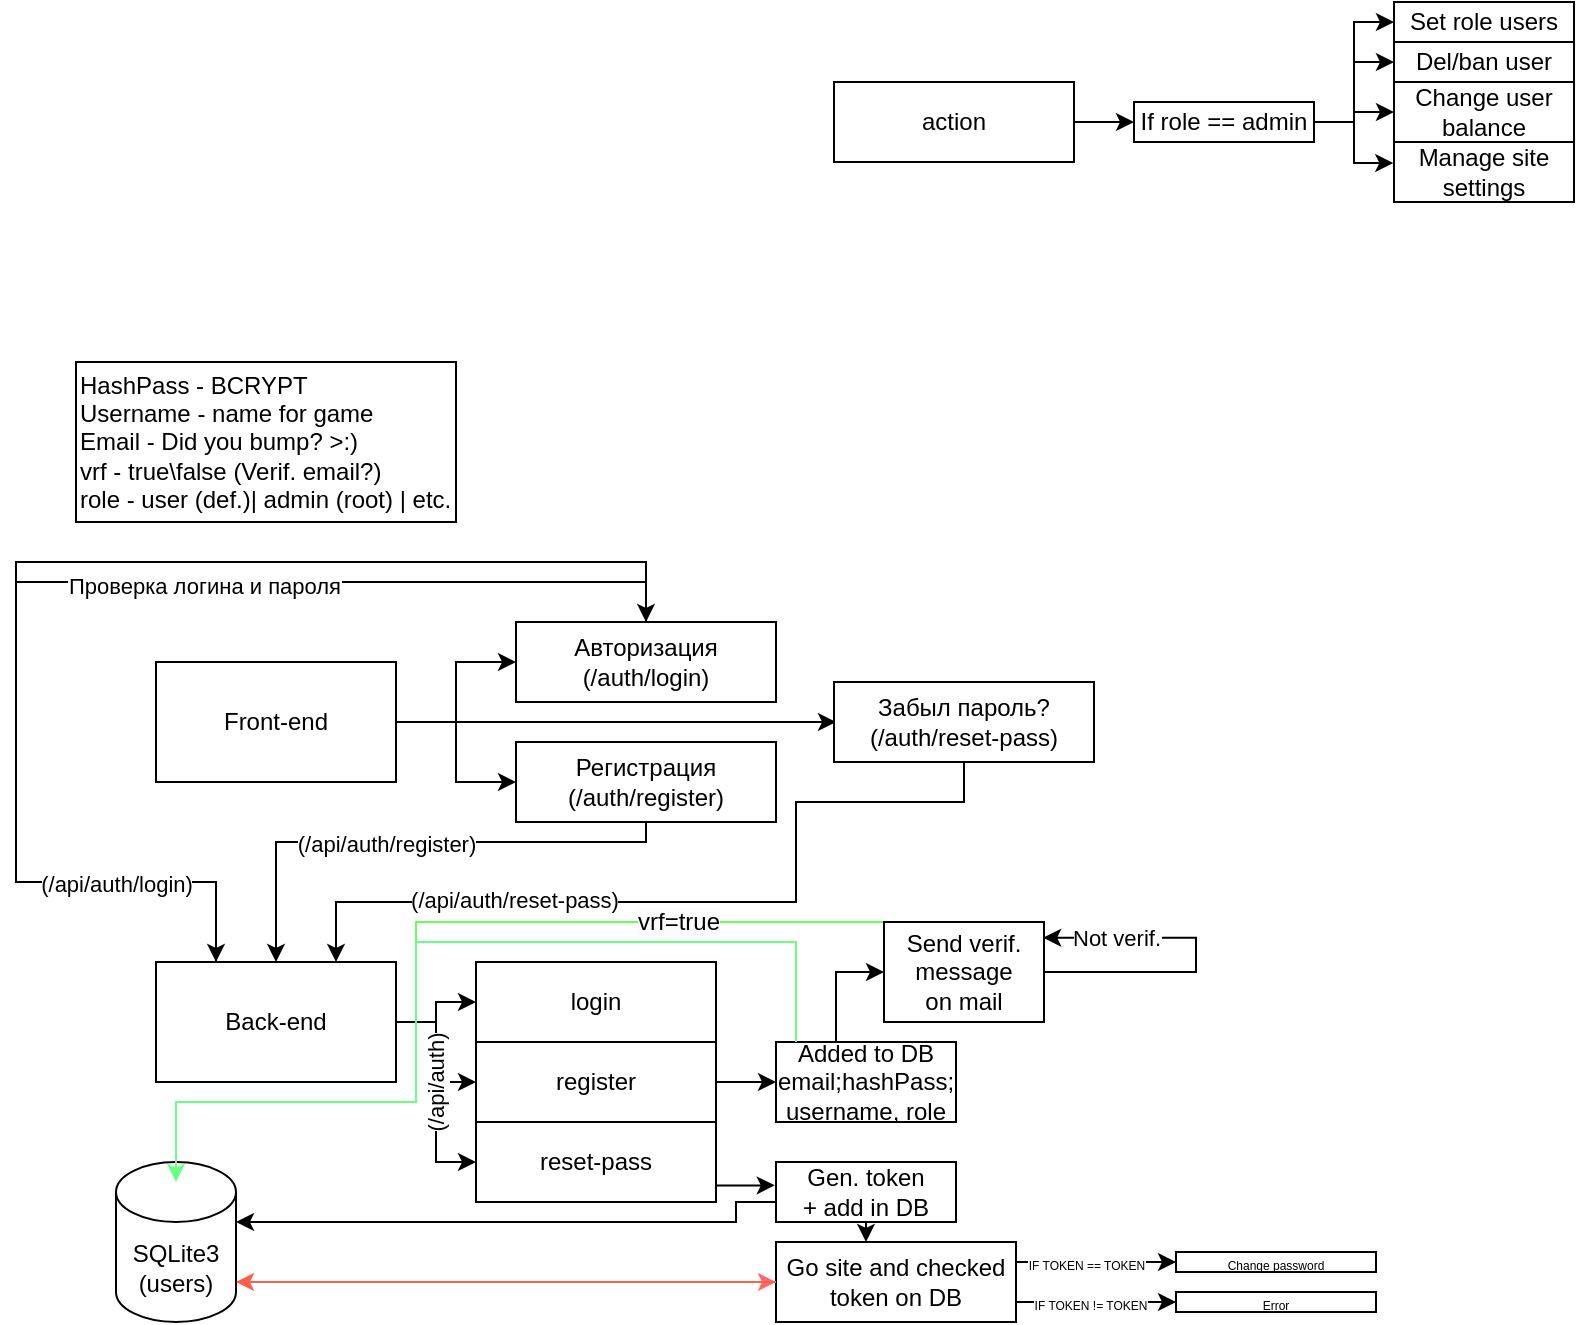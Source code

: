 <mxfile version="24.6.4" type="github">
  <diagram name="Страница — 1" id="8eESxOu7hLOQK-tdgarP">
    <mxGraphModel dx="1661" dy="1595" grid="1" gridSize="10" guides="1" tooltips="1" connect="1" arrows="1" fold="1" page="1" pageScale="1" pageWidth="827" pageHeight="1169" math="0" shadow="0">
      <root>
        <mxCell id="0" />
        <mxCell id="1" parent="0" />
        <mxCell id="52vB7tdRhUiKfaQ_fueK-5" style="edgeStyle=orthogonalEdgeStyle;rounded=0;orthogonalLoop=1;jettySize=auto;html=1;entryX=0;entryY=0.5;entryDx=0;entryDy=0;" parent="1" source="52vB7tdRhUiKfaQ_fueK-1" target="52vB7tdRhUiKfaQ_fueK-4" edge="1">
          <mxGeometry relative="1" as="geometry" />
        </mxCell>
        <mxCell id="52vB7tdRhUiKfaQ_fueK-65" style="edgeStyle=orthogonalEdgeStyle;rounded=0;orthogonalLoop=1;jettySize=auto;html=1;" parent="1" source="52vB7tdRhUiKfaQ_fueK-1" edge="1">
          <mxGeometry relative="1" as="geometry">
            <mxPoint x="390" y="100.0" as="targetPoint" />
          </mxGeometry>
        </mxCell>
        <mxCell id="52vB7tdRhUiKfaQ_fueK-1" value="Front-end" style="rounded=0;whiteSpace=wrap;html=1;" parent="1" vertex="1">
          <mxGeometry x="50" y="70" width="120" height="60" as="geometry" />
        </mxCell>
        <mxCell id="52vB7tdRhUiKfaQ_fueK-18" style="edgeStyle=orthogonalEdgeStyle;rounded=0;orthogonalLoop=1;jettySize=auto;html=1;entryX=0;entryY=0.5;entryDx=0;entryDy=0;" parent="1" source="52vB7tdRhUiKfaQ_fueK-2" target="52vB7tdRhUiKfaQ_fueK-12" edge="1">
          <mxGeometry relative="1" as="geometry" />
        </mxCell>
        <mxCell id="52vB7tdRhUiKfaQ_fueK-19" style="edgeStyle=orthogonalEdgeStyle;rounded=0;orthogonalLoop=1;jettySize=auto;html=1;exitX=1;exitY=0.5;exitDx=0;exitDy=0;entryX=0;entryY=0.5;entryDx=0;entryDy=0;" parent="1" source="52vB7tdRhUiKfaQ_fueK-2" target="52vB7tdRhUiKfaQ_fueK-13" edge="1">
          <mxGeometry relative="1" as="geometry" />
        </mxCell>
        <mxCell id="52vB7tdRhUiKfaQ_fueK-21" style="edgeStyle=orthogonalEdgeStyle;rounded=0;orthogonalLoop=1;jettySize=auto;html=1;entryX=0;entryY=0.5;entryDx=0;entryDy=0;" parent="1" source="52vB7tdRhUiKfaQ_fueK-2" target="52vB7tdRhUiKfaQ_fueK-15" edge="1">
          <mxGeometry relative="1" as="geometry" />
        </mxCell>
        <mxCell id="XfP9_WIoqqDQPETlIwNo-1" value="(/api/auth)" style="edgeLabel;html=1;align=center;verticalAlign=middle;resizable=0;points=[];rotation=-90;" vertex="1" connectable="0" parent="52vB7tdRhUiKfaQ_fueK-21">
          <mxGeometry x="-0.213" relative="1" as="geometry">
            <mxPoint y="7" as="offset" />
          </mxGeometry>
        </mxCell>
        <mxCell id="52vB7tdRhUiKfaQ_fueK-2" value="Back-end" style="rounded=0;whiteSpace=wrap;html=1;" parent="1" vertex="1">
          <mxGeometry x="50" y="220" width="120" height="60" as="geometry" />
        </mxCell>
        <mxCell id="52vB7tdRhUiKfaQ_fueK-30" style="edgeStyle=orthogonalEdgeStyle;rounded=0;orthogonalLoop=1;jettySize=auto;html=1;entryX=0.5;entryY=0;entryDx=0;entryDy=0;" parent="1" source="52vB7tdRhUiKfaQ_fueK-4" target="52vB7tdRhUiKfaQ_fueK-2" edge="1">
          <mxGeometry relative="1" as="geometry">
            <Array as="points">
              <mxPoint x="295" y="160" />
              <mxPoint x="110" y="160" />
            </Array>
          </mxGeometry>
        </mxCell>
        <mxCell id="52vB7tdRhUiKfaQ_fueK-31" value="(/api/auth/register)" style="edgeLabel;html=1;align=center;verticalAlign=middle;resizable=0;points=[];" parent="52vB7tdRhUiKfaQ_fueK-30" vertex="1" connectable="0">
          <mxGeometry x="0.097" y="1" relative="1" as="geometry">
            <mxPoint as="offset" />
          </mxGeometry>
        </mxCell>
        <mxCell id="52vB7tdRhUiKfaQ_fueK-4" value="Регистрация (/auth/register)" style="rounded=0;whiteSpace=wrap;html=1;" parent="1" vertex="1">
          <mxGeometry x="230" y="110" width="130" height="40" as="geometry" />
        </mxCell>
        <mxCell id="52vB7tdRhUiKfaQ_fueK-8" style="edgeStyle=orthogonalEdgeStyle;rounded=0;orthogonalLoop=1;jettySize=auto;html=1;entryX=0.25;entryY=0;entryDx=0;entryDy=0;" parent="1" source="52vB7tdRhUiKfaQ_fueK-6" target="52vB7tdRhUiKfaQ_fueK-2" edge="1">
          <mxGeometry relative="1" as="geometry">
            <Array as="points">
              <mxPoint x="295" y="30" />
              <mxPoint x="-20" y="30" />
              <mxPoint x="-20" y="180" />
              <mxPoint x="80" y="180" />
            </Array>
          </mxGeometry>
        </mxCell>
        <mxCell id="52vB7tdRhUiKfaQ_fueK-9" value="Проверка логина и пароля" style="edgeLabel;html=1;align=center;verticalAlign=middle;resizable=0;points=[];" parent="52vB7tdRhUiKfaQ_fueK-8" vertex="1" connectable="0">
          <mxGeometry x="-0.227" y="2" relative="1" as="geometry">
            <mxPoint as="offset" />
          </mxGeometry>
        </mxCell>
        <mxCell id="52vB7tdRhUiKfaQ_fueK-6" value="Авторизация&lt;br&gt;(/auth/login)" style="rounded=0;whiteSpace=wrap;html=1;" parent="1" vertex="1">
          <mxGeometry x="230" y="50" width="130" height="40" as="geometry" />
        </mxCell>
        <mxCell id="52vB7tdRhUiKfaQ_fueK-7" style="edgeStyle=orthogonalEdgeStyle;rounded=0;orthogonalLoop=1;jettySize=auto;html=1;" parent="1" source="52vB7tdRhUiKfaQ_fueK-1" target="52vB7tdRhUiKfaQ_fueK-6" edge="1">
          <mxGeometry relative="1" as="geometry" />
        </mxCell>
        <mxCell id="52vB7tdRhUiKfaQ_fueK-10" style="edgeStyle=orthogonalEdgeStyle;rounded=0;orthogonalLoop=1;jettySize=auto;html=1;entryX=0.5;entryY=0;entryDx=0;entryDy=0;exitX=0.25;exitY=0;exitDx=0;exitDy=0;" parent="1" source="52vB7tdRhUiKfaQ_fueK-2" target="52vB7tdRhUiKfaQ_fueK-6" edge="1">
          <mxGeometry relative="1" as="geometry">
            <mxPoint x="310" y="30" as="targetPoint" />
            <Array as="points">
              <mxPoint x="80" y="180" />
              <mxPoint x="-20" y="180" />
              <mxPoint x="-20" y="20" />
              <mxPoint x="295" y="20" />
            </Array>
            <mxPoint x="50" y="210" as="sourcePoint" />
          </mxGeometry>
        </mxCell>
        <mxCell id="52vB7tdRhUiKfaQ_fueK-11" value="(/api/auth/login)" style="edgeLabel;html=1;align=center;verticalAlign=middle;resizable=0;points=[];rotation=0;" parent="52vB7tdRhUiKfaQ_fueK-10" vertex="1" connectable="0">
          <mxGeometry x="-0.468" relative="1" as="geometry">
            <mxPoint x="50" y="32" as="offset" />
          </mxGeometry>
        </mxCell>
        <mxCell id="52vB7tdRhUiKfaQ_fueK-12" value="login" style="rounded=0;whiteSpace=wrap;html=1;" parent="1" vertex="1">
          <mxGeometry x="210" y="220" width="120" height="40" as="geometry" />
        </mxCell>
        <mxCell id="52vB7tdRhUiKfaQ_fueK-26" style="edgeStyle=orthogonalEdgeStyle;rounded=0;orthogonalLoop=1;jettySize=auto;html=1;" parent="1" source="52vB7tdRhUiKfaQ_fueK-13" edge="1">
          <mxGeometry relative="1" as="geometry">
            <mxPoint x="360" y="280" as="targetPoint" />
          </mxGeometry>
        </mxCell>
        <mxCell id="52vB7tdRhUiKfaQ_fueK-13" value="register" style="rounded=0;whiteSpace=wrap;html=1;" parent="1" vertex="1">
          <mxGeometry x="210" y="260" width="120" height="40" as="geometry" />
        </mxCell>
        <mxCell id="52vB7tdRhUiKfaQ_fueK-40" style="edgeStyle=orthogonalEdgeStyle;rounded=0;orthogonalLoop=1;jettySize=auto;html=1;" parent="1" source="52vB7tdRhUiKfaQ_fueK-14" edge="1">
          <mxGeometry relative="1" as="geometry">
            <mxPoint x="539" y="-200" as="targetPoint" />
          </mxGeometry>
        </mxCell>
        <mxCell id="52vB7tdRhUiKfaQ_fueK-14" value="action" style="rounded=0;whiteSpace=wrap;html=1;" parent="1" vertex="1">
          <mxGeometry x="389" y="-220" width="120" height="40" as="geometry" />
        </mxCell>
        <mxCell id="52vB7tdRhUiKfaQ_fueK-15" value="reset-pass" style="rounded=0;whiteSpace=wrap;html=1;" parent="1" vertex="1">
          <mxGeometry x="210" y="300" width="120" height="40" as="geometry" />
        </mxCell>
        <mxCell id="52vB7tdRhUiKfaQ_fueK-36" style="edgeStyle=orthogonalEdgeStyle;rounded=0;orthogonalLoop=1;jettySize=auto;html=1;exitX=0.003;exitY=0.197;exitDx=0;exitDy=0;exitPerimeter=0;strokeColor=#69FF52;" parent="1" edge="1">
          <mxGeometry relative="1" as="geometry">
            <mxPoint x="60" y="330" as="targetPoint" />
            <mxPoint x="414" y="200.0" as="sourcePoint" />
            <Array as="points">
              <mxPoint x="180" y="200" />
              <mxPoint x="180" y="290" />
              <mxPoint x="60" y="290" />
            </Array>
          </mxGeometry>
        </mxCell>
        <mxCell id="52vB7tdRhUiKfaQ_fueK-37" value="&lt;div&gt;&lt;span style=&quot;text-wrap: wrap; font-size: 12px; text-align: left; background-color: rgb(251, 251, 251);&quot;&gt;vrf=true&lt;/span&gt;&lt;br&gt;&lt;/div&gt;" style="edgeLabel;html=1;align=center;verticalAlign=middle;resizable=0;points=[];" parent="52vB7tdRhUiKfaQ_fueK-36" vertex="1" connectable="0">
          <mxGeometry x="0.424" relative="1" as="geometry">
            <mxPoint x="151" y="-90" as="offset" />
          </mxGeometry>
        </mxCell>
        <mxCell id="52vB7tdRhUiKfaQ_fueK-38" style="edgeStyle=orthogonalEdgeStyle;rounded=0;orthogonalLoop=1;jettySize=auto;html=1;entryX=0.995;entryY=0.157;entryDx=0;entryDy=0;entryPerimeter=0;" parent="1" source="52vB7tdRhUiKfaQ_fueK-27" target="52vB7tdRhUiKfaQ_fueK-27" edge="1">
          <mxGeometry relative="1" as="geometry">
            <mxPoint x="570" y="200" as="targetPoint" />
            <Array as="points">
              <mxPoint x="570" y="225" />
              <mxPoint x="570" y="208" />
            </Array>
          </mxGeometry>
        </mxCell>
        <mxCell id="52vB7tdRhUiKfaQ_fueK-39" value="Not verif." style="edgeLabel;html=1;align=center;verticalAlign=middle;resizable=0;points=[];" parent="52vB7tdRhUiKfaQ_fueK-38" vertex="1" connectable="0">
          <mxGeometry x="0.663" relative="1" as="geometry">
            <mxPoint x="8" as="offset" />
          </mxGeometry>
        </mxCell>
        <mxCell id="52vB7tdRhUiKfaQ_fueK-27" value="Send verif. message&lt;div&gt;on mail&lt;/div&gt;" style="rounded=0;whiteSpace=wrap;html=1;" parent="1" vertex="1">
          <mxGeometry x="414" y="200" width="80" height="50" as="geometry" />
        </mxCell>
        <mxCell id="52vB7tdRhUiKfaQ_fueK-32" style="edgeStyle=orthogonalEdgeStyle;rounded=0;orthogonalLoop=1;jettySize=auto;html=1;entryX=0;entryY=0.5;entryDx=0;entryDy=0;" parent="1" source="52vB7tdRhUiKfaQ_fueK-29" target="52vB7tdRhUiKfaQ_fueK-27" edge="1">
          <mxGeometry relative="1" as="geometry">
            <mxPoint x="405" y="200" as="targetPoint" />
            <Array as="points">
              <mxPoint x="390" y="225" />
            </Array>
          </mxGeometry>
        </mxCell>
        <mxCell id="52vB7tdRhUiKfaQ_fueK-29" value="Added to DB&lt;br&gt;email;hashPass;&lt;br&gt;username, role" style="rounded=0;whiteSpace=wrap;html=1;" parent="1" vertex="1">
          <mxGeometry x="360" y="260" width="90" height="40" as="geometry" />
        </mxCell>
        <mxCell id="52vB7tdRhUiKfaQ_fueK-59" style="edgeStyle=orthogonalEdgeStyle;rounded=0;orthogonalLoop=1;jettySize=auto;html=1;exitX=1;exitY=0;exitDx=0;exitDy=52.5;exitPerimeter=0;strokeColor=#FF6969;entryX=0;entryY=0.5;entryDx=0;entryDy=0;" parent="1" source="52vB7tdRhUiKfaQ_fueK-33" edge="1" target="52vB7tdRhUiKfaQ_fueK-55">
          <mxGeometry relative="1" as="geometry">
            <mxPoint x="350" y="410" as="targetPoint" />
            <Array as="points">
              <mxPoint x="90" y="380" />
            </Array>
          </mxGeometry>
        </mxCell>
        <mxCell id="52vB7tdRhUiKfaQ_fueK-33" value="SQLite3&lt;br&gt;(users)" style="shape=cylinder3;whiteSpace=wrap;html=1;boundedLbl=1;backgroundOutline=1;size=15;" parent="1" vertex="1">
          <mxGeometry x="30" y="320" width="60" height="80" as="geometry" />
        </mxCell>
        <mxCell id="52vB7tdRhUiKfaQ_fueK-34" style="edgeStyle=orthogonalEdgeStyle;rounded=0;orthogonalLoop=1;jettySize=auto;html=1;fillColor=#52FF91;strokeColor=#69FF82;" parent="1" edge="1">
          <mxGeometry relative="1" as="geometry">
            <mxPoint x="370" y="260" as="sourcePoint" />
            <mxPoint x="60" y="330" as="targetPoint" />
            <Array as="points">
              <mxPoint x="370" y="210" />
              <mxPoint x="180" y="210" />
              <mxPoint x="180" y="290" />
              <mxPoint x="60" y="290" />
            </Array>
          </mxGeometry>
        </mxCell>
        <mxCell id="52vB7tdRhUiKfaQ_fueK-35" value="HashPass - BCRYPT&lt;br&gt;Username - name for game&lt;br&gt;Email - Did you bump? &amp;gt;:)&lt;br&gt;vrf - true\false (Verif. email?)&lt;br&gt;role - user (def.)| admin (root) | etc." style="rounded=0;whiteSpace=wrap;html=1;align=left;" parent="1" vertex="1">
          <mxGeometry x="10" y="-80" width="190" height="80" as="geometry" />
        </mxCell>
        <mxCell id="52vB7tdRhUiKfaQ_fueK-42" style="edgeStyle=orthogonalEdgeStyle;rounded=0;orthogonalLoop=1;jettySize=auto;html=1;entryX=0;entryY=0.5;entryDx=0;entryDy=0;" parent="1" source="52vB7tdRhUiKfaQ_fueK-41" target="52vB7tdRhUiKfaQ_fueK-44" edge="1">
          <mxGeometry relative="1" as="geometry">
            <mxPoint x="649" y="-230" as="targetPoint" />
          </mxGeometry>
        </mxCell>
        <mxCell id="52vB7tdRhUiKfaQ_fueK-48" style="edgeStyle=orthogonalEdgeStyle;rounded=0;orthogonalLoop=1;jettySize=auto;html=1;entryX=0;entryY=0.5;entryDx=0;entryDy=0;" parent="1" source="52vB7tdRhUiKfaQ_fueK-41" target="52vB7tdRhUiKfaQ_fueK-45" edge="1">
          <mxGeometry relative="1" as="geometry" />
        </mxCell>
        <mxCell id="52vB7tdRhUiKfaQ_fueK-50" style="edgeStyle=orthogonalEdgeStyle;rounded=0;orthogonalLoop=1;jettySize=auto;html=1;entryX=-0.004;entryY=0.351;entryDx=0;entryDy=0;entryPerimeter=0;" parent="1" target="52vB7tdRhUiKfaQ_fueK-47" edge="1">
          <mxGeometry relative="1" as="geometry">
            <mxPoint x="618" y="-200" as="sourcePoint" />
            <mxPoint x="659" y="-180" as="targetPoint" />
            <Array as="points">
              <mxPoint x="649" y="-200" />
              <mxPoint x="649" y="-179" />
            </Array>
          </mxGeometry>
        </mxCell>
        <mxCell id="52vB7tdRhUiKfaQ_fueK-41" value="If role == admin" style="rounded=0;whiteSpace=wrap;html=1;" parent="1" vertex="1">
          <mxGeometry x="539" y="-210" width="90" height="20" as="geometry" />
        </mxCell>
        <mxCell id="52vB7tdRhUiKfaQ_fueK-44" value="Set role users" style="rounded=0;whiteSpace=wrap;html=1;" parent="1" vertex="1">
          <mxGeometry x="669" y="-260" width="90" height="20" as="geometry" />
        </mxCell>
        <mxCell id="52vB7tdRhUiKfaQ_fueK-45" value="Del/ban user" style="rounded=0;whiteSpace=wrap;html=1;" parent="1" vertex="1">
          <mxGeometry x="669" y="-240" width="90" height="20" as="geometry" />
        </mxCell>
        <mxCell id="52vB7tdRhUiKfaQ_fueK-46" value="Change user balance" style="rounded=0;whiteSpace=wrap;html=1;" parent="1" vertex="1">
          <mxGeometry x="669" y="-220" width="90" height="30" as="geometry" />
        </mxCell>
        <mxCell id="52vB7tdRhUiKfaQ_fueK-47" value="Manage site settings" style="rounded=0;whiteSpace=wrap;html=1;" parent="1" vertex="1">
          <mxGeometry x="669" y="-190" width="90" height="30" as="geometry" />
        </mxCell>
        <mxCell id="52vB7tdRhUiKfaQ_fueK-49" style="edgeStyle=orthogonalEdgeStyle;rounded=0;orthogonalLoop=1;jettySize=auto;html=1;entryX=0;entryY=0.5;entryDx=0;entryDy=0;" parent="1" source="52vB7tdRhUiKfaQ_fueK-41" target="52vB7tdRhUiKfaQ_fueK-46" edge="1">
          <mxGeometry relative="1" as="geometry" />
        </mxCell>
        <mxCell id="52vB7tdRhUiKfaQ_fueK-51" style="edgeStyle=orthogonalEdgeStyle;rounded=0;orthogonalLoop=1;jettySize=auto;html=1;entryX=-0.007;entryY=0.389;entryDx=0;entryDy=0;entryPerimeter=0;" parent="1" source="52vB7tdRhUiKfaQ_fueK-15" edge="1" target="52vB7tdRhUiKfaQ_fueK-52">
          <mxGeometry relative="1" as="geometry">
            <mxPoint x="350" y="360" as="targetPoint" />
            <Array as="points">
              <mxPoint x="350" y="332" />
            </Array>
          </mxGeometry>
        </mxCell>
        <mxCell id="52vB7tdRhUiKfaQ_fueK-56" value="" style="edgeStyle=orthogonalEdgeStyle;rounded=0;orthogonalLoop=1;jettySize=auto;html=1;" parent="1" source="52vB7tdRhUiKfaQ_fueK-52" target="52vB7tdRhUiKfaQ_fueK-55" edge="1">
          <mxGeometry relative="1" as="geometry">
            <Array as="points">
              <mxPoint x="420" y="380" />
              <mxPoint x="420" y="380" />
            </Array>
          </mxGeometry>
        </mxCell>
        <mxCell id="52vB7tdRhUiKfaQ_fueK-52" value="Gen. token&lt;br&gt;+ add in DB" style="rounded=0;whiteSpace=wrap;html=1;" parent="1" vertex="1">
          <mxGeometry x="360" y="320" width="90" height="30" as="geometry" />
        </mxCell>
        <mxCell id="52vB7tdRhUiKfaQ_fueK-54" style="edgeStyle=orthogonalEdgeStyle;rounded=0;orthogonalLoop=1;jettySize=auto;html=1;exitX=0;exitY=0.5;exitDx=0;exitDy=0;" parent="1" source="52vB7tdRhUiKfaQ_fueK-52" edge="1">
          <mxGeometry relative="1" as="geometry">
            <Array as="points">
              <mxPoint x="360" y="340" />
              <mxPoint x="340" y="340" />
              <mxPoint x="340" y="350" />
              <mxPoint x="90" y="350" />
            </Array>
            <mxPoint x="90" y="350" as="targetPoint" />
          </mxGeometry>
        </mxCell>
        <mxCell id="52vB7tdRhUiKfaQ_fueK-60" style="edgeStyle=orthogonalEdgeStyle;rounded=0;orthogonalLoop=1;jettySize=auto;html=1;exitX=1;exitY=0.25;exitDx=0;exitDy=0;" parent="1" source="52vB7tdRhUiKfaQ_fueK-55" edge="1">
          <mxGeometry relative="1" as="geometry">
            <mxPoint x="560" y="370" as="targetPoint" />
            <Array as="points" />
          </mxGeometry>
        </mxCell>
        <mxCell id="52vB7tdRhUiKfaQ_fueK-63" value="&lt;font style=&quot;font-size: 6px;&quot;&gt;IF TOKEN == TOKEN&lt;/font&gt;" style="edgeLabel;html=1;align=center;verticalAlign=middle;resizable=0;points=[];" parent="52vB7tdRhUiKfaQ_fueK-60" vertex="1" connectable="0">
          <mxGeometry x="-0.129" relative="1" as="geometry">
            <mxPoint as="offset" />
          </mxGeometry>
        </mxCell>
        <mxCell id="52vB7tdRhUiKfaQ_fueK-61" style="edgeStyle=orthogonalEdgeStyle;rounded=0;orthogonalLoop=1;jettySize=auto;html=1;exitX=1;exitY=0.75;exitDx=0;exitDy=0;" parent="1" source="52vB7tdRhUiKfaQ_fueK-55" edge="1">
          <mxGeometry relative="1" as="geometry">
            <mxPoint x="560" y="390" as="targetPoint" />
            <Array as="points">
              <mxPoint x="540" y="390" />
              <mxPoint x="540" y="390" />
            </Array>
          </mxGeometry>
        </mxCell>
        <mxCell id="XfP9_WIoqqDQPETlIwNo-2" value="&lt;span style=&quot;font-size: 6px;&quot;&gt;IF TOKEN != TOKEN&lt;/span&gt;" style="edgeLabel;html=1;align=center;verticalAlign=middle;resizable=0;points=[];" vertex="1" connectable="0" parent="52vB7tdRhUiKfaQ_fueK-61">
          <mxGeometry x="-0.069" relative="1" as="geometry">
            <mxPoint as="offset" />
          </mxGeometry>
        </mxCell>
        <mxCell id="52vB7tdRhUiKfaQ_fueK-55" value="Go site and checked token on DB" style="whiteSpace=wrap;html=1;rounded=0;" parent="1" vertex="1">
          <mxGeometry x="360" y="360" width="120" height="40" as="geometry" />
        </mxCell>
        <mxCell id="52vB7tdRhUiKfaQ_fueK-58" style="edgeStyle=orthogonalEdgeStyle;rounded=0;orthogonalLoop=1;jettySize=auto;html=1;strokeColor=#FF5E4D;exitX=0;exitY=0.5;exitDx=0;exitDy=0;" parent="1" source="52vB7tdRhUiKfaQ_fueK-55" edge="1">
          <mxGeometry relative="1" as="geometry">
            <mxPoint x="90" y="380" as="targetPoint" />
            <Array as="points">
              <mxPoint x="90" y="380" />
            </Array>
            <mxPoint x="320" y="420" as="sourcePoint" />
          </mxGeometry>
        </mxCell>
        <mxCell id="52vB7tdRhUiKfaQ_fueK-62" value="&lt;font style=&quot;font-size: 6px;&quot;&gt;Change password&lt;/font&gt;" style="rounded=0;whiteSpace=wrap;html=1;" parent="1" vertex="1">
          <mxGeometry x="560" y="365" width="100" height="10" as="geometry" />
        </mxCell>
        <mxCell id="52vB7tdRhUiKfaQ_fueK-64" value="&lt;font style=&quot;font-size: 6px;&quot;&gt;Error&lt;/font&gt;" style="rounded=0;whiteSpace=wrap;html=1;" parent="1" vertex="1">
          <mxGeometry x="560" y="385" width="100" height="10" as="geometry" />
        </mxCell>
        <mxCell id="52vB7tdRhUiKfaQ_fueK-67" style="edgeStyle=orthogonalEdgeStyle;rounded=0;orthogonalLoop=1;jettySize=auto;html=1;entryX=0.75;entryY=0;entryDx=0;entryDy=0;" parent="1" source="52vB7tdRhUiKfaQ_fueK-66" target="52vB7tdRhUiKfaQ_fueK-2" edge="1">
          <mxGeometry relative="1" as="geometry">
            <mxPoint x="140" y="190" as="targetPoint" />
            <Array as="points">
              <mxPoint x="454" y="140" />
              <mxPoint x="370" y="140" />
              <mxPoint x="370" y="190" />
              <mxPoint x="140" y="190" />
            </Array>
          </mxGeometry>
        </mxCell>
        <mxCell id="52vB7tdRhUiKfaQ_fueK-68" value="(/api/auth/reset-pass)" style="edgeLabel;html=1;align=center;verticalAlign=middle;resizable=0;points=[];" parent="52vB7tdRhUiKfaQ_fueK-67" vertex="1" connectable="0">
          <mxGeometry x="0.427" y="-1" relative="1" as="geometry">
            <mxPoint as="offset" />
          </mxGeometry>
        </mxCell>
        <mxCell id="52vB7tdRhUiKfaQ_fueK-66" value="Забыл пароль?&lt;br&gt;(/auth/reset-pass)" style="rounded=0;whiteSpace=wrap;html=1;" parent="1" vertex="1">
          <mxGeometry x="389" y="80" width="130" height="40" as="geometry" />
        </mxCell>
      </root>
    </mxGraphModel>
  </diagram>
</mxfile>
